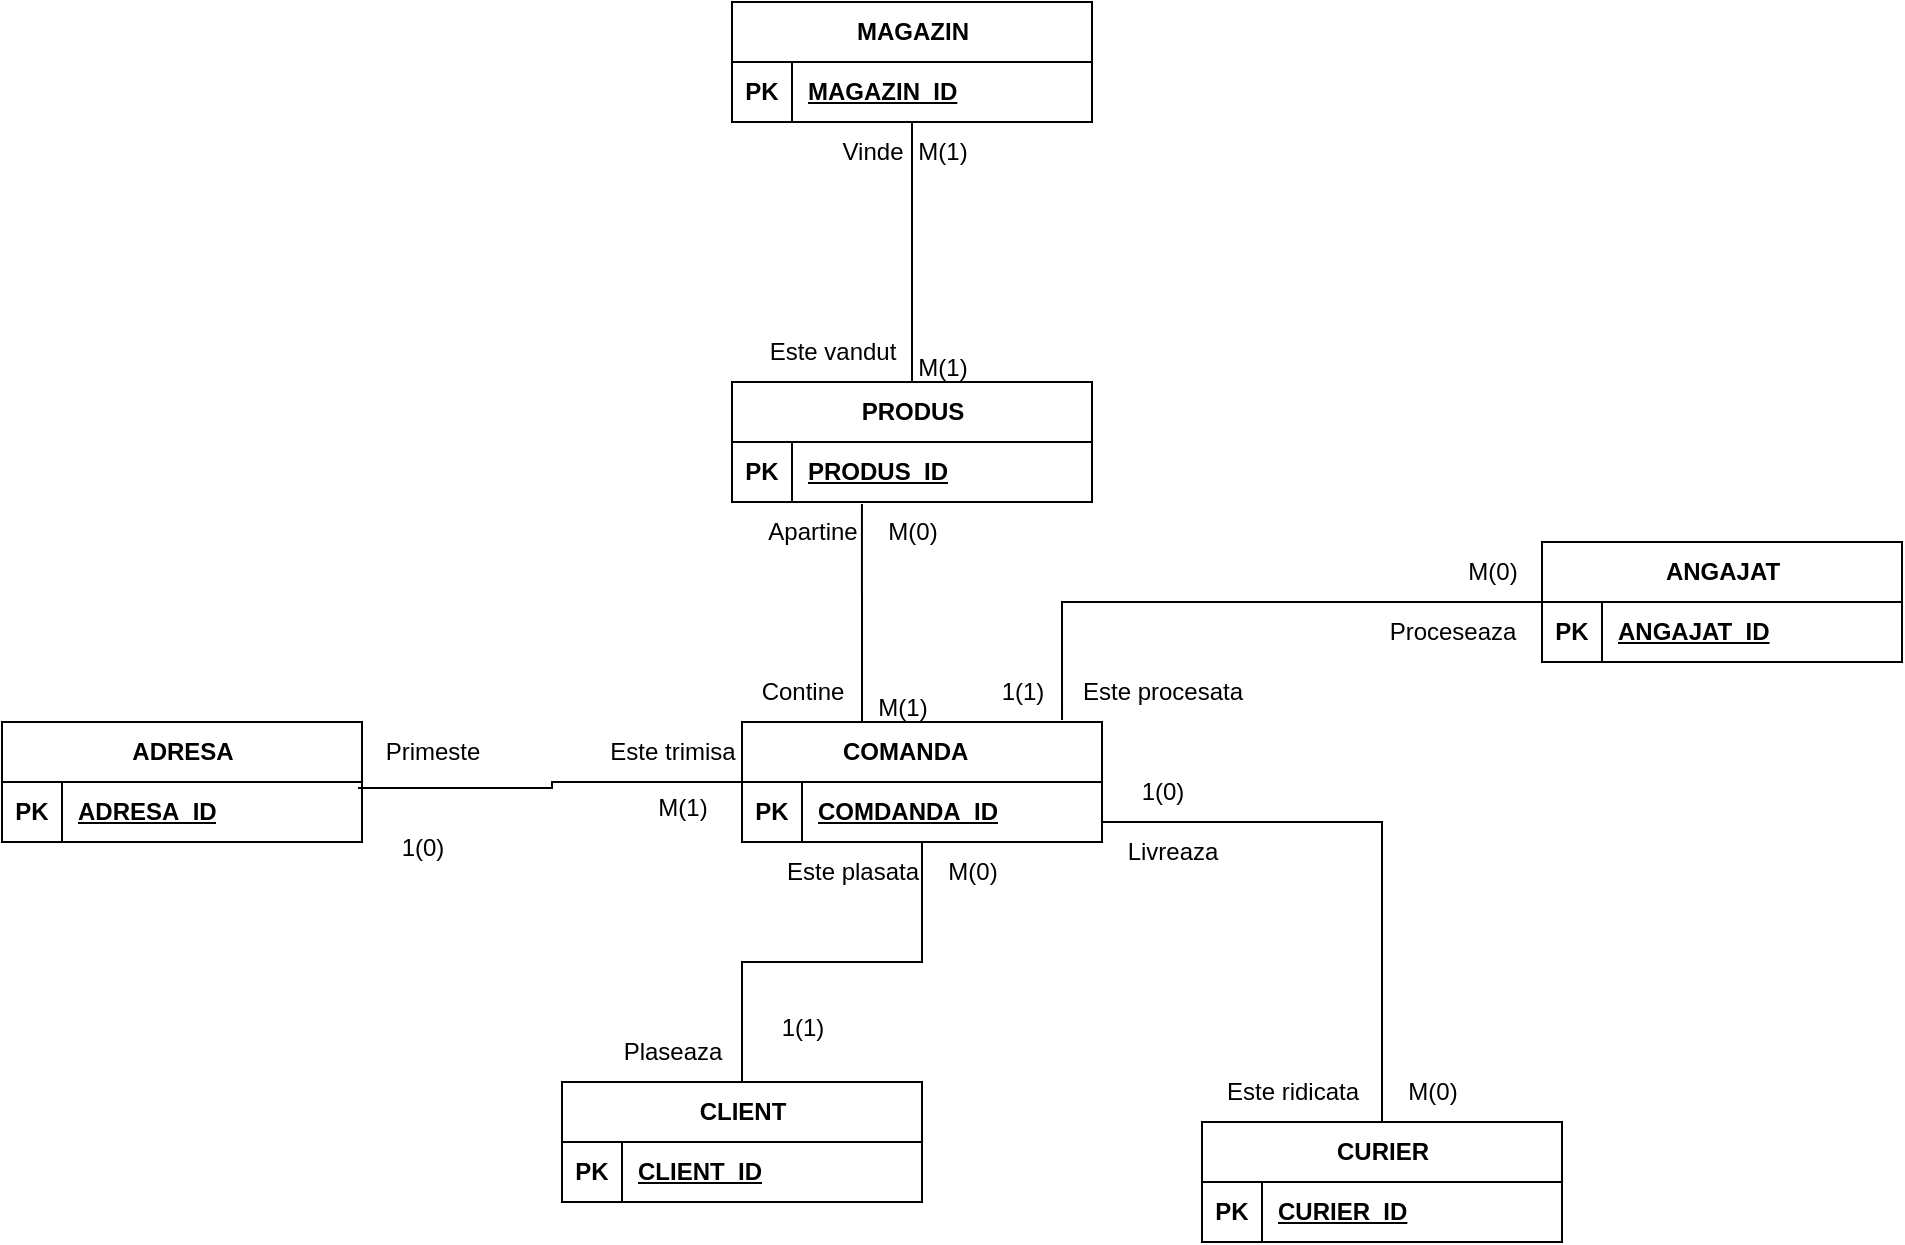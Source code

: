 <mxfile version="26.0.6">
  <diagram id="R2lEEEUBdFMjLlhIrx00" name="Page-1">
    <mxGraphModel dx="1674" dy="772" grid="1" gridSize="10" guides="1" tooltips="1" connect="1" arrows="1" fold="1" page="1" pageScale="1" pageWidth="850" pageHeight="1100" math="0" shadow="0" extFonts="Permanent Marker^https://fonts.googleapis.com/css?family=Permanent+Marker">
      <root>
        <mxCell id="0" />
        <mxCell id="1" parent="0" />
        <mxCell id="3abjIk1LKu-0KOL3PvFx-4" style="edgeStyle=orthogonalEdgeStyle;rounded=0;orthogonalLoop=1;jettySize=auto;html=1;entryX=0.5;entryY=0;entryDx=0;entryDy=0;endArrow=none;endFill=0;" edge="1" parent="1" source="8RDffsd4PYtMePJRGC7N-3" target="8RDffsd4PYtMePJRGC7N-28">
          <mxGeometry relative="1" as="geometry" />
        </mxCell>
        <mxCell id="8RDffsd4PYtMePJRGC7N-3" value="COMANDA&lt;span style=&quot;white-space: pre;&quot;&gt;&#x9;&lt;/span&gt;" style="shape=table;startSize=30;container=1;collapsible=1;childLayout=tableLayout;fixedRows=1;rowLines=0;fontStyle=1;align=center;resizeLast=1;html=1;" parent="1" vertex="1">
          <mxGeometry x="440" y="360" width="180" height="60" as="geometry" />
        </mxCell>
        <mxCell id="8RDffsd4PYtMePJRGC7N-4" value="" style="shape=tableRow;horizontal=0;startSize=0;swimlaneHead=0;swimlaneBody=0;fillColor=none;collapsible=0;dropTarget=0;points=[[0,0.5],[1,0.5]];portConstraint=eastwest;top=0;left=0;right=0;bottom=1;" parent="8RDffsd4PYtMePJRGC7N-3" vertex="1">
          <mxGeometry y="30" width="180" height="30" as="geometry" />
        </mxCell>
        <mxCell id="8RDffsd4PYtMePJRGC7N-5" value="PK" style="shape=partialRectangle;connectable=0;fillColor=none;top=0;left=0;bottom=0;right=0;fontStyle=1;overflow=hidden;whiteSpace=wrap;html=1;" parent="8RDffsd4PYtMePJRGC7N-4" vertex="1">
          <mxGeometry width="30" height="30" as="geometry">
            <mxRectangle width="30" height="30" as="alternateBounds" />
          </mxGeometry>
        </mxCell>
        <mxCell id="8RDffsd4PYtMePJRGC7N-6" value="COMDANDA_ID" style="shape=partialRectangle;connectable=0;fillColor=none;top=0;left=0;bottom=0;right=0;align=left;spacingLeft=6;fontStyle=5;overflow=hidden;whiteSpace=wrap;html=1;" parent="8RDffsd4PYtMePJRGC7N-4" vertex="1">
          <mxGeometry x="30" width="150" height="30" as="geometry">
            <mxRectangle width="150" height="30" as="alternateBounds" />
          </mxGeometry>
        </mxCell>
        <mxCell id="8RDffsd4PYtMePJRGC7N-16" value="ADRESA" style="shape=table;startSize=30;container=1;collapsible=1;childLayout=tableLayout;fixedRows=1;rowLines=0;fontStyle=1;align=center;resizeLast=1;html=1;" parent="1" vertex="1">
          <mxGeometry x="70" y="360" width="180" height="60" as="geometry" />
        </mxCell>
        <mxCell id="8RDffsd4PYtMePJRGC7N-17" value="" style="shape=tableRow;horizontal=0;startSize=0;swimlaneHead=0;swimlaneBody=0;fillColor=none;collapsible=0;dropTarget=0;points=[[0,0.5],[1,0.5]];portConstraint=eastwest;top=0;left=0;right=0;bottom=1;" parent="8RDffsd4PYtMePJRGC7N-16" vertex="1">
          <mxGeometry y="30" width="180" height="30" as="geometry" />
        </mxCell>
        <mxCell id="8RDffsd4PYtMePJRGC7N-18" value="PK" style="shape=partialRectangle;connectable=0;fillColor=none;top=0;left=0;bottom=0;right=0;fontStyle=1;overflow=hidden;whiteSpace=wrap;html=1;" parent="8RDffsd4PYtMePJRGC7N-17" vertex="1">
          <mxGeometry width="30" height="30" as="geometry">
            <mxRectangle width="30" height="30" as="alternateBounds" />
          </mxGeometry>
        </mxCell>
        <mxCell id="8RDffsd4PYtMePJRGC7N-19" value="ADRESA_ID" style="shape=partialRectangle;connectable=0;fillColor=none;top=0;left=0;bottom=0;right=0;align=left;spacingLeft=6;fontStyle=5;overflow=hidden;whiteSpace=wrap;html=1;" parent="8RDffsd4PYtMePJRGC7N-17" vertex="1">
          <mxGeometry x="30" width="150" height="30" as="geometry">
            <mxRectangle width="150" height="30" as="alternateBounds" />
          </mxGeometry>
        </mxCell>
        <mxCell id="8RDffsd4PYtMePJRGC7N-24" value="CURIER" style="shape=table;startSize=30;container=1;collapsible=1;childLayout=tableLayout;fixedRows=1;rowLines=0;fontStyle=1;align=center;resizeLast=1;html=1;" parent="1" vertex="1">
          <mxGeometry x="670" y="560" width="180" height="60" as="geometry" />
        </mxCell>
        <mxCell id="8RDffsd4PYtMePJRGC7N-25" value="" style="shape=tableRow;horizontal=0;startSize=0;swimlaneHead=0;swimlaneBody=0;fillColor=none;collapsible=0;dropTarget=0;points=[[0,0.5],[1,0.5]];portConstraint=eastwest;top=0;left=0;right=0;bottom=1;" parent="8RDffsd4PYtMePJRGC7N-24" vertex="1">
          <mxGeometry y="30" width="180" height="30" as="geometry" />
        </mxCell>
        <mxCell id="8RDffsd4PYtMePJRGC7N-26" value="PK" style="shape=partialRectangle;connectable=0;fillColor=none;top=0;left=0;bottom=0;right=0;fontStyle=1;overflow=hidden;whiteSpace=wrap;html=1;" parent="8RDffsd4PYtMePJRGC7N-25" vertex="1">
          <mxGeometry width="30" height="30" as="geometry">
            <mxRectangle width="30" height="30" as="alternateBounds" />
          </mxGeometry>
        </mxCell>
        <mxCell id="8RDffsd4PYtMePJRGC7N-27" value="CURIER_ID" style="shape=partialRectangle;connectable=0;fillColor=none;top=0;left=0;bottom=0;right=0;align=left;spacingLeft=6;fontStyle=5;overflow=hidden;whiteSpace=wrap;html=1;" parent="8RDffsd4PYtMePJRGC7N-25" vertex="1">
          <mxGeometry x="30" width="150" height="30" as="geometry">
            <mxRectangle width="150" height="30" as="alternateBounds" />
          </mxGeometry>
        </mxCell>
        <mxCell id="8RDffsd4PYtMePJRGC7N-28" value="CLIENT" style="shape=table;startSize=30;container=1;collapsible=1;childLayout=tableLayout;fixedRows=1;rowLines=0;fontStyle=1;align=center;resizeLast=1;html=1;" parent="1" vertex="1">
          <mxGeometry x="350" y="540" width="180" height="60" as="geometry" />
        </mxCell>
        <mxCell id="8RDffsd4PYtMePJRGC7N-29" value="" style="shape=tableRow;horizontal=0;startSize=0;swimlaneHead=0;swimlaneBody=0;fillColor=none;collapsible=0;dropTarget=0;points=[[0,0.5],[1,0.5]];portConstraint=eastwest;top=0;left=0;right=0;bottom=1;" parent="8RDffsd4PYtMePJRGC7N-28" vertex="1">
          <mxGeometry y="30" width="180" height="30" as="geometry" />
        </mxCell>
        <mxCell id="8RDffsd4PYtMePJRGC7N-30" value="PK" style="shape=partialRectangle;connectable=0;fillColor=none;top=0;left=0;bottom=0;right=0;fontStyle=1;overflow=hidden;whiteSpace=wrap;html=1;" parent="8RDffsd4PYtMePJRGC7N-29" vertex="1">
          <mxGeometry width="30" height="30" as="geometry">
            <mxRectangle width="30" height="30" as="alternateBounds" />
          </mxGeometry>
        </mxCell>
        <mxCell id="8RDffsd4PYtMePJRGC7N-31" value="CLIENT_ID" style="shape=partialRectangle;connectable=0;fillColor=none;top=0;left=0;bottom=0;right=0;align=left;spacingLeft=6;fontStyle=5;overflow=hidden;whiteSpace=wrap;html=1;" parent="8RDffsd4PYtMePJRGC7N-29" vertex="1">
          <mxGeometry x="30" width="150" height="30" as="geometry">
            <mxRectangle width="150" height="30" as="alternateBounds" />
          </mxGeometry>
        </mxCell>
        <mxCell id="3abjIk1LKu-0KOL3PvFx-3" style="edgeStyle=orthogonalEdgeStyle;rounded=0;orthogonalLoop=1;jettySize=auto;html=1;endArrow=none;endFill=0;exitX=0.361;exitY=1.033;exitDx=0;exitDy=0;exitPerimeter=0;" edge="1" parent="1" source="8RDffsd4PYtMePJRGC7N-33">
          <mxGeometry relative="1" as="geometry">
            <mxPoint x="510" y="280" as="sourcePoint" />
            <mxPoint x="500" y="360" as="targetPoint" />
            <Array as="points">
              <mxPoint x="500" y="360" />
            </Array>
          </mxGeometry>
        </mxCell>
        <mxCell id="8RDffsd4PYtMePJRGC7N-32" value="PRODUS" style="shape=table;startSize=30;container=1;collapsible=1;childLayout=tableLayout;fixedRows=1;rowLines=0;fontStyle=1;align=center;resizeLast=1;html=1;" parent="1" vertex="1">
          <mxGeometry x="435" y="190" width="180" height="60" as="geometry" />
        </mxCell>
        <mxCell id="8RDffsd4PYtMePJRGC7N-33" value="" style="shape=tableRow;horizontal=0;startSize=0;swimlaneHead=0;swimlaneBody=0;fillColor=none;collapsible=0;dropTarget=0;points=[[0,0.5],[1,0.5]];portConstraint=eastwest;top=0;left=0;right=0;bottom=1;" parent="8RDffsd4PYtMePJRGC7N-32" vertex="1">
          <mxGeometry y="30" width="180" height="30" as="geometry" />
        </mxCell>
        <mxCell id="8RDffsd4PYtMePJRGC7N-34" value="PK" style="shape=partialRectangle;connectable=0;fillColor=none;top=0;left=0;bottom=0;right=0;fontStyle=1;overflow=hidden;whiteSpace=wrap;html=1;" parent="8RDffsd4PYtMePJRGC7N-33" vertex="1">
          <mxGeometry width="30" height="30" as="geometry">
            <mxRectangle width="30" height="30" as="alternateBounds" />
          </mxGeometry>
        </mxCell>
        <mxCell id="8RDffsd4PYtMePJRGC7N-35" value="PRODUS_ID" style="shape=partialRectangle;connectable=0;fillColor=none;top=0;left=0;bottom=0;right=0;align=left;spacingLeft=6;fontStyle=5;overflow=hidden;whiteSpace=wrap;html=1;" parent="8RDffsd4PYtMePJRGC7N-33" vertex="1">
          <mxGeometry x="30" width="150" height="30" as="geometry">
            <mxRectangle width="150" height="30" as="alternateBounds" />
          </mxGeometry>
        </mxCell>
        <mxCell id="3abjIk1LKu-0KOL3PvFx-2" style="edgeStyle=orthogonalEdgeStyle;rounded=0;orthogonalLoop=1;jettySize=auto;html=1;entryX=0.5;entryY=0;entryDx=0;entryDy=0;endArrow=none;endFill=0;" edge="1" parent="1" source="8RDffsd4PYtMePJRGC7N-36" target="8RDffsd4PYtMePJRGC7N-32">
          <mxGeometry relative="1" as="geometry" />
        </mxCell>
        <mxCell id="8RDffsd4PYtMePJRGC7N-36" value="MAGAZIN" style="shape=table;startSize=30;container=1;collapsible=1;childLayout=tableLayout;fixedRows=1;rowLines=0;fontStyle=1;align=center;resizeLast=1;html=1;" parent="1" vertex="1">
          <mxGeometry x="435" width="180" height="60" as="geometry" />
        </mxCell>
        <mxCell id="8RDffsd4PYtMePJRGC7N-37" value="" style="shape=tableRow;horizontal=0;startSize=0;swimlaneHead=0;swimlaneBody=0;fillColor=none;collapsible=0;dropTarget=0;points=[[0,0.5],[1,0.5]];portConstraint=eastwest;top=0;left=0;right=0;bottom=1;" parent="8RDffsd4PYtMePJRGC7N-36" vertex="1">
          <mxGeometry y="30" width="180" height="30" as="geometry" />
        </mxCell>
        <mxCell id="8RDffsd4PYtMePJRGC7N-38" value="PK" style="shape=partialRectangle;connectable=0;fillColor=none;top=0;left=0;bottom=0;right=0;fontStyle=1;overflow=hidden;whiteSpace=wrap;html=1;" parent="8RDffsd4PYtMePJRGC7N-37" vertex="1">
          <mxGeometry width="30" height="30" as="geometry">
            <mxRectangle width="30" height="30" as="alternateBounds" />
          </mxGeometry>
        </mxCell>
        <mxCell id="8RDffsd4PYtMePJRGC7N-39" value="MAGAZIN_ID" style="shape=partialRectangle;connectable=0;fillColor=none;top=0;left=0;bottom=0;right=0;align=left;spacingLeft=6;fontStyle=5;overflow=hidden;whiteSpace=wrap;html=1;" parent="8RDffsd4PYtMePJRGC7N-37" vertex="1">
          <mxGeometry x="30" width="150" height="30" as="geometry">
            <mxRectangle width="150" height="30" as="alternateBounds" />
          </mxGeometry>
        </mxCell>
        <mxCell id="8RDffsd4PYtMePJRGC7N-40" value="ANGAJAT" style="shape=table;startSize=30;container=1;collapsible=1;childLayout=tableLayout;fixedRows=1;rowLines=0;fontStyle=1;align=center;resizeLast=1;html=1;" parent="1" vertex="1">
          <mxGeometry x="840" y="270" width="180" height="60" as="geometry" />
        </mxCell>
        <mxCell id="8RDffsd4PYtMePJRGC7N-41" value="" style="shape=tableRow;horizontal=0;startSize=0;swimlaneHead=0;swimlaneBody=0;fillColor=none;collapsible=0;dropTarget=0;points=[[0,0.5],[1,0.5]];portConstraint=eastwest;top=0;left=0;right=0;bottom=1;" parent="8RDffsd4PYtMePJRGC7N-40" vertex="1">
          <mxGeometry y="30" width="180" height="30" as="geometry" />
        </mxCell>
        <mxCell id="8RDffsd4PYtMePJRGC7N-42" value="PK" style="shape=partialRectangle;connectable=0;fillColor=none;top=0;left=0;bottom=0;right=0;fontStyle=1;overflow=hidden;whiteSpace=wrap;html=1;" parent="8RDffsd4PYtMePJRGC7N-41" vertex="1">
          <mxGeometry width="30" height="30" as="geometry">
            <mxRectangle width="30" height="30" as="alternateBounds" />
          </mxGeometry>
        </mxCell>
        <mxCell id="8RDffsd4PYtMePJRGC7N-43" value="ANGAJAT_ID" style="shape=partialRectangle;connectable=0;fillColor=none;top=0;left=0;bottom=0;right=0;align=left;spacingLeft=6;fontStyle=5;overflow=hidden;whiteSpace=wrap;html=1;" parent="8RDffsd4PYtMePJRGC7N-41" vertex="1">
          <mxGeometry x="30" width="150" height="30" as="geometry">
            <mxRectangle width="150" height="30" as="alternateBounds" />
          </mxGeometry>
        </mxCell>
        <mxCell id="3abjIk1LKu-0KOL3PvFx-1" value="" style="edgeStyle=orthogonalEdgeStyle;rounded=0;orthogonalLoop=1;jettySize=auto;html=1;entryX=0;entryY=0.5;entryDx=0;entryDy=0;exitX=0.889;exitY=-0.017;exitDx=0;exitDy=0;exitPerimeter=0;endArrow=none;endFill=0;" edge="1" parent="1" source="8RDffsd4PYtMePJRGC7N-3" target="8RDffsd4PYtMePJRGC7N-40">
          <mxGeometry x="-0.034" relative="1" as="geometry">
            <mxPoint x="630" y="350" as="sourcePoint" />
            <Array as="points">
              <mxPoint x="600" y="300" />
            </Array>
            <mxPoint as="offset" />
          </mxGeometry>
        </mxCell>
        <mxCell id="3abjIk1LKu-0KOL3PvFx-5" style="edgeStyle=orthogonalEdgeStyle;rounded=0;orthogonalLoop=1;jettySize=auto;html=1;exitX=0;exitY=0.5;exitDx=0;exitDy=0;entryX=0.989;entryY=0.1;entryDx=0;entryDy=0;entryPerimeter=0;endArrow=none;endFill=0;" edge="1" parent="1" source="8RDffsd4PYtMePJRGC7N-3" target="8RDffsd4PYtMePJRGC7N-17">
          <mxGeometry relative="1" as="geometry">
            <mxPoint x="480" y="350" as="sourcePoint" />
            <mxPoint x="260" y="390" as="targetPoint" />
          </mxGeometry>
        </mxCell>
        <mxCell id="3abjIk1LKu-0KOL3PvFx-6" style="edgeStyle=orthogonalEdgeStyle;rounded=0;orthogonalLoop=1;jettySize=auto;html=1;entryX=0.5;entryY=0;entryDx=0;entryDy=0;endArrow=none;endFill=0;" edge="1" parent="1" source="8RDffsd4PYtMePJRGC7N-3" target="8RDffsd4PYtMePJRGC7N-24">
          <mxGeometry relative="1" as="geometry">
            <Array as="points">
              <mxPoint x="760" y="410" />
            </Array>
          </mxGeometry>
        </mxCell>
        <mxCell id="3abjIk1LKu-0KOL3PvFx-8" value="Este plasata" style="text;html=1;align=center;verticalAlign=middle;resizable=0;points=[];autosize=1;strokeColor=none;fillColor=none;" vertex="1" parent="1">
          <mxGeometry x="450" y="420" width="90" height="30" as="geometry" />
        </mxCell>
        <mxCell id="3abjIk1LKu-0KOL3PvFx-10" value="Plaseaza" style="text;html=1;align=center;verticalAlign=middle;resizable=0;points=[];autosize=1;strokeColor=none;fillColor=none;" vertex="1" parent="1">
          <mxGeometry x="370" y="510" width="70" height="30" as="geometry" />
        </mxCell>
        <mxCell id="3abjIk1LKu-0KOL3PvFx-11" value="Livreaza" style="text;html=1;align=center;verticalAlign=middle;resizable=0;points=[];autosize=1;strokeColor=none;fillColor=none;" vertex="1" parent="1">
          <mxGeometry x="620" y="410" width="70" height="30" as="geometry" />
        </mxCell>
        <mxCell id="3abjIk1LKu-0KOL3PvFx-12" value="Este ridicata" style="text;html=1;align=center;verticalAlign=middle;resizable=0;points=[];autosize=1;strokeColor=none;fillColor=none;" vertex="1" parent="1">
          <mxGeometry x="670" y="530" width="90" height="30" as="geometry" />
        </mxCell>
        <mxCell id="3abjIk1LKu-0KOL3PvFx-13" value="Primeste" style="text;html=1;align=center;verticalAlign=middle;resizable=0;points=[];autosize=1;strokeColor=none;fillColor=none;" vertex="1" parent="1">
          <mxGeometry x="250" y="360" width="70" height="30" as="geometry" />
        </mxCell>
        <mxCell id="3abjIk1LKu-0KOL3PvFx-14" value="Este trimisa" style="text;html=1;align=center;verticalAlign=middle;resizable=0;points=[];autosize=1;strokeColor=none;fillColor=none;" vertex="1" parent="1">
          <mxGeometry x="360" y="360" width="90" height="30" as="geometry" />
        </mxCell>
        <mxCell id="3abjIk1LKu-0KOL3PvFx-15" value="Contine" style="text;html=1;align=center;verticalAlign=middle;resizable=0;points=[];autosize=1;strokeColor=none;fillColor=none;" vertex="1" parent="1">
          <mxGeometry x="440" y="330" width="60" height="30" as="geometry" />
        </mxCell>
        <mxCell id="3abjIk1LKu-0KOL3PvFx-17" value="Apartine" style="text;html=1;align=center;verticalAlign=middle;resizable=0;points=[];autosize=1;strokeColor=none;fillColor=none;" vertex="1" parent="1">
          <mxGeometry x="440" y="250" width="70" height="30" as="geometry" />
        </mxCell>
        <mxCell id="3abjIk1LKu-0KOL3PvFx-18" value="Este vandut" style="text;html=1;align=center;verticalAlign=middle;resizable=0;points=[];autosize=1;strokeColor=none;fillColor=none;" vertex="1" parent="1">
          <mxGeometry x="440" y="160" width="90" height="30" as="geometry" />
        </mxCell>
        <mxCell id="3abjIk1LKu-0KOL3PvFx-19" value="Vinde" style="text;html=1;align=center;verticalAlign=middle;resizable=0;points=[];autosize=1;strokeColor=none;fillColor=none;" vertex="1" parent="1">
          <mxGeometry x="480" y="60" width="50" height="30" as="geometry" />
        </mxCell>
        <mxCell id="3abjIk1LKu-0KOL3PvFx-22" value="Este procesata" style="text;html=1;align=center;verticalAlign=middle;resizable=0;points=[];autosize=1;strokeColor=none;fillColor=none;" vertex="1" parent="1">
          <mxGeometry x="600" y="330" width="100" height="30" as="geometry" />
        </mxCell>
        <mxCell id="3abjIk1LKu-0KOL3PvFx-24" value="Proceseaza" style="text;html=1;align=center;verticalAlign=middle;resizable=0;points=[];autosize=1;strokeColor=none;fillColor=none;" vertex="1" parent="1">
          <mxGeometry x="750" y="300" width="90" height="30" as="geometry" />
        </mxCell>
        <mxCell id="3abjIk1LKu-0KOL3PvFx-34" value="1(1)" style="text;html=1;align=center;verticalAlign=middle;resizable=0;points=[];autosize=1;strokeColor=none;fillColor=none;" vertex="1" parent="1">
          <mxGeometry x="450" y="498" width="40" height="30" as="geometry" />
        </mxCell>
        <mxCell id="3abjIk1LKu-0KOL3PvFx-35" value="M(0)" style="text;html=1;align=center;verticalAlign=middle;resizable=0;points=[];autosize=1;strokeColor=none;fillColor=none;" vertex="1" parent="1">
          <mxGeometry x="530" y="420" width="50" height="30" as="geometry" />
        </mxCell>
        <mxCell id="3abjIk1LKu-0KOL3PvFx-36" value="M(0)" style="text;html=1;align=center;verticalAlign=middle;resizable=0;points=[];autosize=1;strokeColor=none;fillColor=none;" vertex="1" parent="1">
          <mxGeometry x="760" y="530" width="50" height="30" as="geometry" />
        </mxCell>
        <mxCell id="3abjIk1LKu-0KOL3PvFx-37" value="1(0)" style="text;html=1;align=center;verticalAlign=middle;resizable=0;points=[];autosize=1;strokeColor=none;fillColor=none;" vertex="1" parent="1">
          <mxGeometry x="260" y="408" width="40" height="30" as="geometry" />
        </mxCell>
        <mxCell id="3abjIk1LKu-0KOL3PvFx-38" value="M(1)" style="text;html=1;align=center;verticalAlign=middle;resizable=0;points=[];autosize=1;strokeColor=none;fillColor=none;" vertex="1" parent="1">
          <mxGeometry x="385" y="388" width="50" height="30" as="geometry" />
        </mxCell>
        <mxCell id="3abjIk1LKu-0KOL3PvFx-39" value="1(0)" style="text;html=1;align=center;verticalAlign=middle;resizable=0;points=[];autosize=1;strokeColor=none;fillColor=none;" vertex="1" parent="1">
          <mxGeometry x="630" y="380" width="40" height="30" as="geometry" />
        </mxCell>
        <mxCell id="3abjIk1LKu-0KOL3PvFx-42" value="M(0)" style="text;html=1;align=center;verticalAlign=middle;resizable=0;points=[];autosize=1;strokeColor=none;fillColor=none;" vertex="1" parent="1">
          <mxGeometry x="790" y="270" width="50" height="30" as="geometry" />
        </mxCell>
        <mxCell id="3abjIk1LKu-0KOL3PvFx-43" value="1(1)" style="text;html=1;align=center;verticalAlign=middle;resizable=0;points=[];autosize=1;strokeColor=none;fillColor=none;" vertex="1" parent="1">
          <mxGeometry x="560" y="330" width="40" height="30" as="geometry" />
        </mxCell>
        <mxCell id="3abjIk1LKu-0KOL3PvFx-44" value="M(1)" style="text;html=1;align=center;verticalAlign=middle;resizable=0;points=[];autosize=1;strokeColor=none;fillColor=none;" vertex="1" parent="1">
          <mxGeometry x="495" y="338" width="50" height="30" as="geometry" />
        </mxCell>
        <mxCell id="3abjIk1LKu-0KOL3PvFx-45" value="M(0)" style="text;html=1;align=center;verticalAlign=middle;resizable=0;points=[];autosize=1;strokeColor=none;fillColor=none;" vertex="1" parent="1">
          <mxGeometry x="500" y="250" width="50" height="30" as="geometry" />
        </mxCell>
        <mxCell id="3abjIk1LKu-0KOL3PvFx-46" value="M(1)" style="text;html=1;align=center;verticalAlign=middle;resizable=0;points=[];autosize=1;strokeColor=none;fillColor=none;" vertex="1" parent="1">
          <mxGeometry x="515" y="168" width="50" height="30" as="geometry" />
        </mxCell>
        <mxCell id="3abjIk1LKu-0KOL3PvFx-47" value="M(1)" style="text;html=1;align=center;verticalAlign=middle;resizable=0;points=[];autosize=1;strokeColor=none;fillColor=none;" vertex="1" parent="1">
          <mxGeometry x="515" y="60" width="50" height="30" as="geometry" />
        </mxCell>
      </root>
    </mxGraphModel>
  </diagram>
</mxfile>
